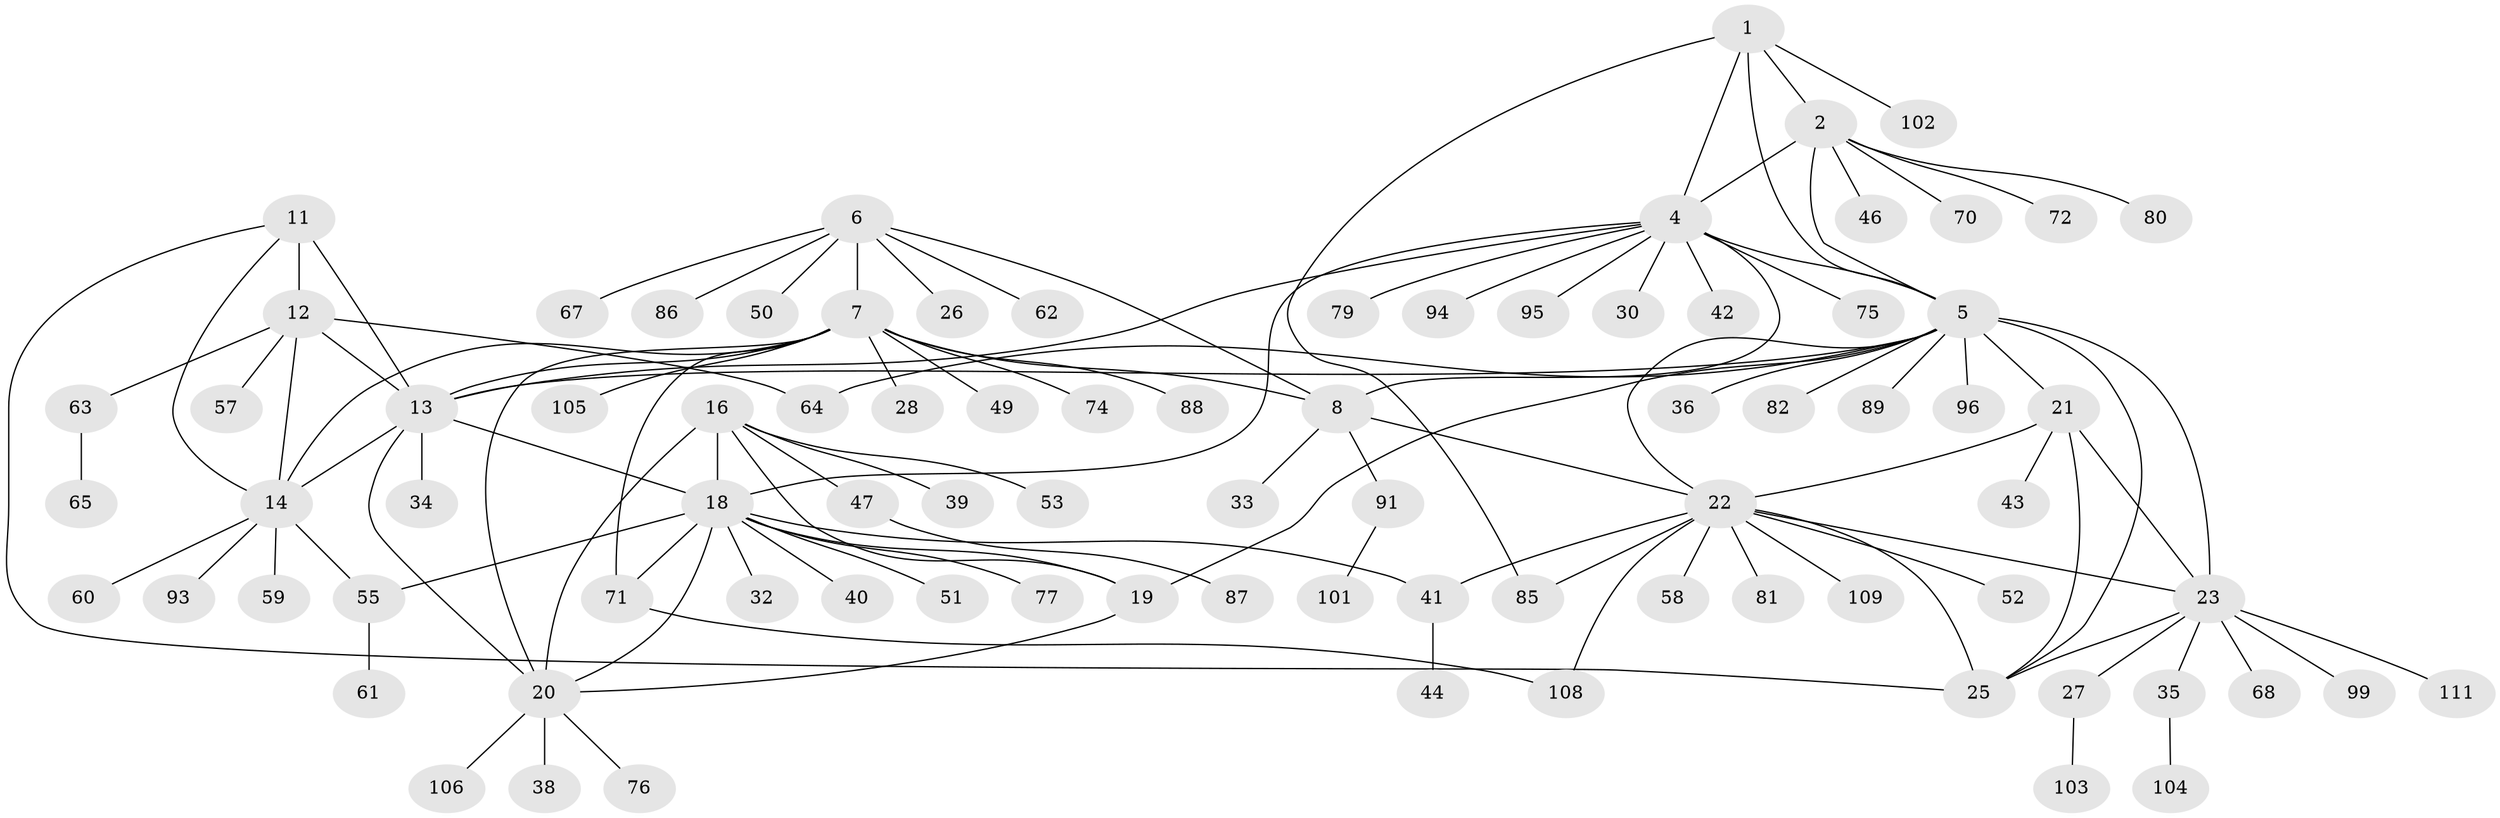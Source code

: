 // Generated by graph-tools (version 1.1) at 2025/24/03/03/25 07:24:10]
// undirected, 85 vertices, 115 edges
graph export_dot {
graph [start="1"]
  node [color=gray90,style=filled];
  1 [super="+3"];
  2 [super="+112"];
  4 [super="+31"];
  5 [super="+24"];
  6 [super="+90"];
  7 [super="+9"];
  8 [super="+10"];
  11;
  12 [super="+15"];
  13 [super="+29"];
  14 [super="+56"];
  16 [super="+17"];
  18 [super="+48"];
  19;
  20 [super="+78"];
  21 [super="+69"];
  22 [super="+107"];
  23 [super="+98"];
  25;
  26 [super="+37"];
  27;
  28;
  30;
  32;
  33;
  34;
  35;
  36 [super="+73"];
  38 [super="+100"];
  39 [super="+83"];
  40;
  41 [super="+110"];
  42;
  43 [super="+97"];
  44 [super="+45"];
  46;
  47 [super="+54"];
  49;
  50;
  51;
  52;
  53;
  55;
  57;
  58 [super="+66"];
  59;
  60 [super="+92"];
  61 [super="+84"];
  62;
  63;
  64;
  65;
  67;
  68;
  70;
  71;
  72;
  74;
  75;
  76;
  77;
  79;
  80;
  81;
  82;
  85;
  86;
  87;
  88;
  89;
  91;
  93;
  94;
  95;
  96;
  99;
  101;
  102;
  103;
  104;
  105;
  106;
  108;
  109;
  111;
  1 -- 2 [weight=2];
  1 -- 4 [weight=2];
  1 -- 5 [weight=2];
  1 -- 85;
  1 -- 102;
  2 -- 4;
  2 -- 5;
  2 -- 46;
  2 -- 70;
  2 -- 72;
  2 -- 80;
  4 -- 5;
  4 -- 18;
  4 -- 30;
  4 -- 42;
  4 -- 75;
  4 -- 79;
  4 -- 94;
  4 -- 95;
  4 -- 8;
  4 -- 13;
  5 -- 13;
  5 -- 64;
  5 -- 96;
  5 -- 36;
  5 -- 82;
  5 -- 19;
  5 -- 21;
  5 -- 22;
  5 -- 23;
  5 -- 89;
  5 -- 25;
  6 -- 7 [weight=2];
  6 -- 8 [weight=2];
  6 -- 26;
  6 -- 50;
  6 -- 62;
  6 -- 67;
  6 -- 86;
  7 -- 8 [weight=4];
  7 -- 14;
  7 -- 20;
  7 -- 28;
  7 -- 49;
  7 -- 88;
  7 -- 74;
  7 -- 105;
  7 -- 71;
  7 -- 13;
  8 -- 22;
  8 -- 33;
  8 -- 91;
  11 -- 12 [weight=2];
  11 -- 13;
  11 -- 14;
  11 -- 25;
  12 -- 13 [weight=2];
  12 -- 14 [weight=2];
  12 -- 64;
  12 -- 57;
  12 -- 63;
  13 -- 14;
  13 -- 18;
  13 -- 34;
  13 -- 20;
  14 -- 55;
  14 -- 59;
  14 -- 60;
  14 -- 93;
  16 -- 18 [weight=2];
  16 -- 19 [weight=2];
  16 -- 20 [weight=2];
  16 -- 39;
  16 -- 47;
  16 -- 53;
  18 -- 19;
  18 -- 20;
  18 -- 32;
  18 -- 40;
  18 -- 41;
  18 -- 51;
  18 -- 55;
  18 -- 71;
  18 -- 77;
  19 -- 20;
  20 -- 38;
  20 -- 76;
  20 -- 106;
  21 -- 22;
  21 -- 23;
  21 -- 25;
  21 -- 43;
  22 -- 23;
  22 -- 25;
  22 -- 41;
  22 -- 52;
  22 -- 58;
  22 -- 81;
  22 -- 85;
  22 -- 108;
  22 -- 109;
  23 -- 25;
  23 -- 27;
  23 -- 35;
  23 -- 68;
  23 -- 99;
  23 -- 111;
  27 -- 103;
  35 -- 104;
  41 -- 44;
  47 -- 87;
  55 -- 61;
  63 -- 65;
  71 -- 108;
  91 -- 101;
}

